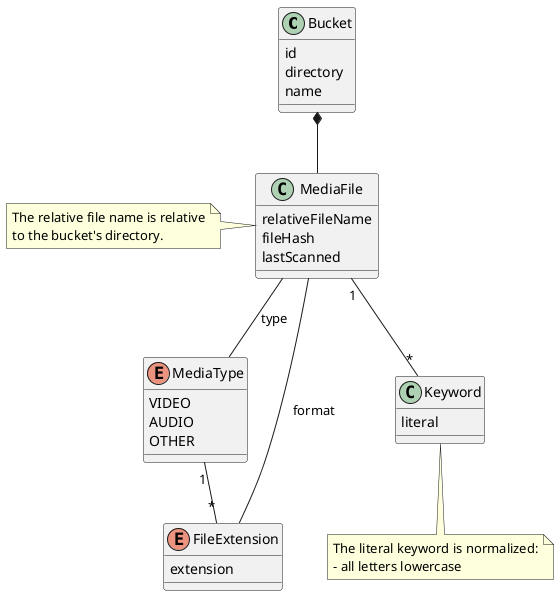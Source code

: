 @startuml
skinparam componentStyle uml2

class Bucket {
    id
    directory
    name
}

class MediaFile {
    relativeFileName
    fileHash
    lastScanned
}

note left of MediaFile {
    The relative file name is relative
    to the bucket's directory.
}

enum MediaType {
    VIDEO
    AUDIO
    OTHER
}

enum FileExtension {
    extension
}

class Keyword {
    literal
}

note bottom of Keyword {
    The literal keyword is normalized:
    - all letters lowercase
}

Bucket *-- MediaFile
MediaFile -- MediaType : type
MediaFile -- FileExtension : format
MediaFile "1" -- "*" Keyword
MediaType "1" -- "*" FileExtension

@enduml
